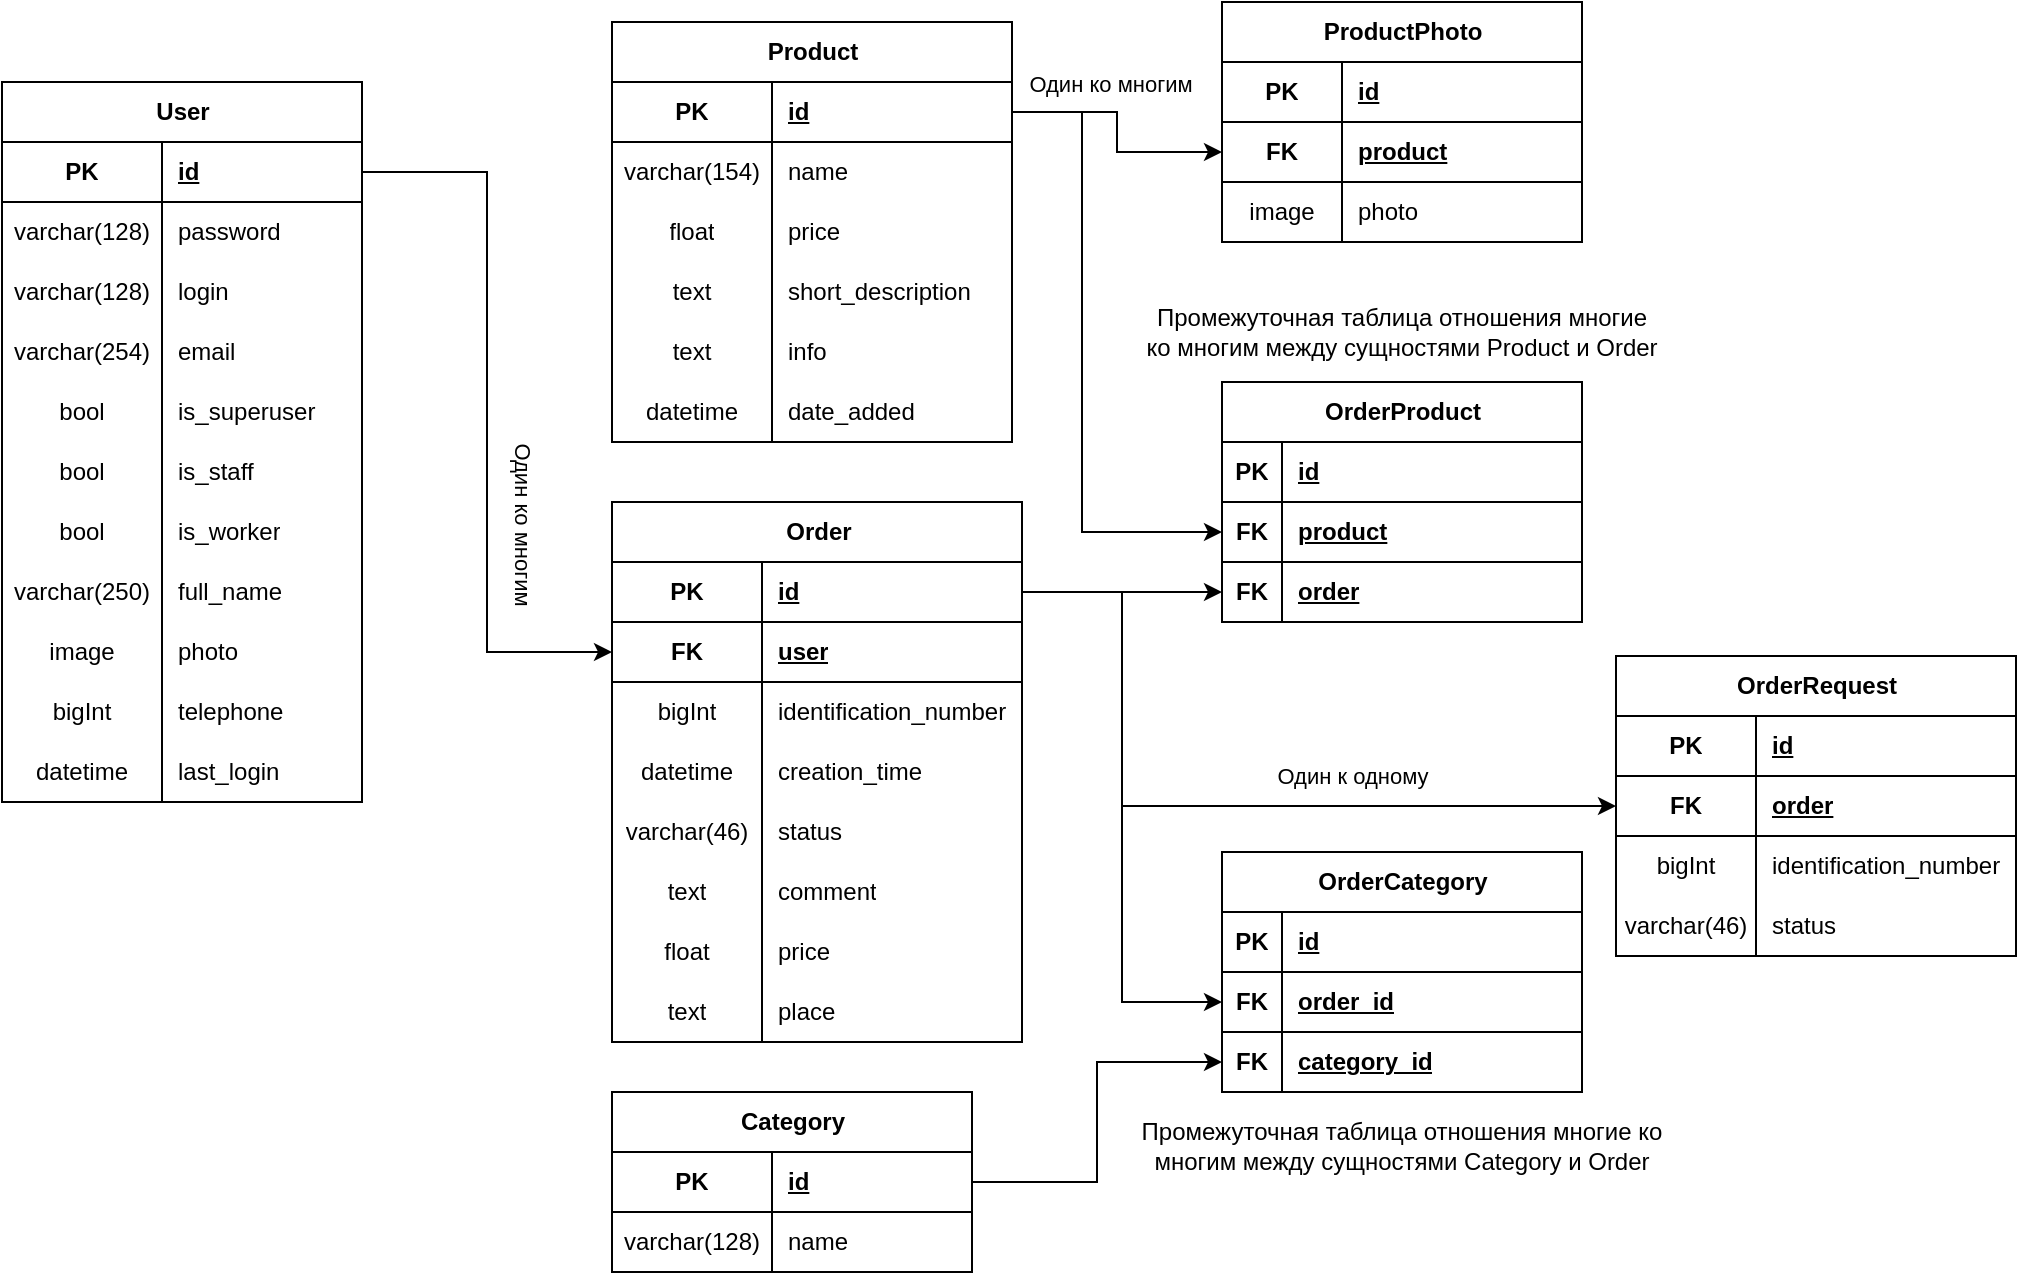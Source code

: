 <mxfile version="24.2.5" type="device">
  <diagram name="Страница — 1" id="gKGMimIWrAu0L_5JXQA2">
    <mxGraphModel dx="2868" dy="1672" grid="1" gridSize="10" guides="1" tooltips="1" connect="1" arrows="1" fold="1" page="1" pageScale="1" pageWidth="1200" pageHeight="700" math="0" shadow="0">
      <root>
        <mxCell id="0" />
        <mxCell id="1" parent="0" />
        <mxCell id="2tgYX00kkQDhnTIOku4Z-1" value="User" style="shape=table;startSize=30;container=1;collapsible=1;childLayout=tableLayout;fixedRows=1;rowLines=0;fontStyle=1;align=center;resizeLast=1;html=1;" parent="1" vertex="1">
          <mxGeometry x="97" y="73" width="180" height="360" as="geometry" />
        </mxCell>
        <mxCell id="2tgYX00kkQDhnTIOku4Z-2" value="" style="shape=tableRow;horizontal=0;startSize=0;swimlaneHead=0;swimlaneBody=0;fillColor=none;collapsible=0;dropTarget=0;points=[[0,0.5],[1,0.5]];portConstraint=eastwest;top=0;left=0;right=0;bottom=1;" parent="2tgYX00kkQDhnTIOku4Z-1" vertex="1">
          <mxGeometry y="30" width="180" height="30" as="geometry" />
        </mxCell>
        <mxCell id="2tgYX00kkQDhnTIOku4Z-3" value="PK" style="shape=partialRectangle;connectable=0;fillColor=none;top=0;left=0;bottom=0;right=0;fontStyle=1;overflow=hidden;whiteSpace=wrap;html=1;" parent="2tgYX00kkQDhnTIOku4Z-2" vertex="1">
          <mxGeometry width="80" height="30" as="geometry">
            <mxRectangle width="80" height="30" as="alternateBounds" />
          </mxGeometry>
        </mxCell>
        <mxCell id="2tgYX00kkQDhnTIOku4Z-4" value="id" style="shape=partialRectangle;connectable=0;fillColor=none;top=0;left=0;bottom=0;right=0;align=left;spacingLeft=6;fontStyle=5;overflow=hidden;whiteSpace=wrap;html=1;" parent="2tgYX00kkQDhnTIOku4Z-2" vertex="1">
          <mxGeometry x="80" width="100" height="30" as="geometry">
            <mxRectangle width="100" height="30" as="alternateBounds" />
          </mxGeometry>
        </mxCell>
        <mxCell id="2tgYX00kkQDhnTIOku4Z-5" value="" style="shape=tableRow;horizontal=0;startSize=0;swimlaneHead=0;swimlaneBody=0;fillColor=none;collapsible=0;dropTarget=0;points=[[0,0.5],[1,0.5]];portConstraint=eastwest;top=0;left=0;right=0;bottom=0;" parent="2tgYX00kkQDhnTIOku4Z-1" vertex="1">
          <mxGeometry y="60" width="180" height="30" as="geometry" />
        </mxCell>
        <mxCell id="2tgYX00kkQDhnTIOku4Z-6" value="varchar(128)" style="shape=partialRectangle;connectable=0;fillColor=none;top=0;left=0;bottom=0;right=0;editable=1;overflow=hidden;whiteSpace=wrap;html=1;" parent="2tgYX00kkQDhnTIOku4Z-5" vertex="1">
          <mxGeometry width="80" height="30" as="geometry">
            <mxRectangle width="80" height="30" as="alternateBounds" />
          </mxGeometry>
        </mxCell>
        <mxCell id="2tgYX00kkQDhnTIOku4Z-7" value="password" style="shape=partialRectangle;connectable=0;fillColor=none;top=0;left=0;bottom=0;right=0;align=left;spacingLeft=6;overflow=hidden;whiteSpace=wrap;html=1;" parent="2tgYX00kkQDhnTIOku4Z-5" vertex="1">
          <mxGeometry x="80" width="100" height="30" as="geometry">
            <mxRectangle width="100" height="30" as="alternateBounds" />
          </mxGeometry>
        </mxCell>
        <mxCell id="2tgYX00kkQDhnTIOku4Z-8" value="" style="shape=tableRow;horizontal=0;startSize=0;swimlaneHead=0;swimlaneBody=0;fillColor=none;collapsible=0;dropTarget=0;points=[[0,0.5],[1,0.5]];portConstraint=eastwest;top=0;left=0;right=0;bottom=0;" parent="2tgYX00kkQDhnTIOku4Z-1" vertex="1">
          <mxGeometry y="90" width="180" height="30" as="geometry" />
        </mxCell>
        <mxCell id="2tgYX00kkQDhnTIOku4Z-9" value="varchar(128)" style="shape=partialRectangle;connectable=0;fillColor=none;top=0;left=0;bottom=0;right=0;editable=1;overflow=hidden;whiteSpace=wrap;html=1;" parent="2tgYX00kkQDhnTIOku4Z-8" vertex="1">
          <mxGeometry width="80" height="30" as="geometry">
            <mxRectangle width="80" height="30" as="alternateBounds" />
          </mxGeometry>
        </mxCell>
        <mxCell id="2tgYX00kkQDhnTIOku4Z-10" value="login" style="shape=partialRectangle;connectable=0;fillColor=none;top=0;left=0;bottom=0;right=0;align=left;spacingLeft=6;overflow=hidden;whiteSpace=wrap;html=1;" parent="2tgYX00kkQDhnTIOku4Z-8" vertex="1">
          <mxGeometry x="80" width="100" height="30" as="geometry">
            <mxRectangle width="100" height="30" as="alternateBounds" />
          </mxGeometry>
        </mxCell>
        <mxCell id="2tgYX00kkQDhnTIOku4Z-11" value="" style="shape=tableRow;horizontal=0;startSize=0;swimlaneHead=0;swimlaneBody=0;fillColor=none;collapsible=0;dropTarget=0;points=[[0,0.5],[1,0.5]];portConstraint=eastwest;top=0;left=0;right=0;bottom=0;" parent="2tgYX00kkQDhnTIOku4Z-1" vertex="1">
          <mxGeometry y="120" width="180" height="30" as="geometry" />
        </mxCell>
        <mxCell id="2tgYX00kkQDhnTIOku4Z-12" value="varchar(254)" style="shape=partialRectangle;connectable=0;fillColor=none;top=0;left=0;bottom=0;right=0;editable=1;overflow=hidden;whiteSpace=wrap;html=1;" parent="2tgYX00kkQDhnTIOku4Z-11" vertex="1">
          <mxGeometry width="80" height="30" as="geometry">
            <mxRectangle width="80" height="30" as="alternateBounds" />
          </mxGeometry>
        </mxCell>
        <mxCell id="2tgYX00kkQDhnTIOku4Z-13" value="email" style="shape=partialRectangle;connectable=0;fillColor=none;top=0;left=0;bottom=0;right=0;align=left;spacingLeft=6;overflow=hidden;whiteSpace=wrap;html=1;" parent="2tgYX00kkQDhnTIOku4Z-11" vertex="1">
          <mxGeometry x="80" width="100" height="30" as="geometry">
            <mxRectangle width="100" height="30" as="alternateBounds" />
          </mxGeometry>
        </mxCell>
        <mxCell id="2tgYX00kkQDhnTIOku4Z-27" style="shape=tableRow;horizontal=0;startSize=0;swimlaneHead=0;swimlaneBody=0;fillColor=none;collapsible=0;dropTarget=0;points=[[0,0.5],[1,0.5]];portConstraint=eastwest;top=0;left=0;right=0;bottom=0;" parent="2tgYX00kkQDhnTIOku4Z-1" vertex="1">
          <mxGeometry y="150" width="180" height="30" as="geometry" />
        </mxCell>
        <mxCell id="2tgYX00kkQDhnTIOku4Z-28" value="bool" style="shape=partialRectangle;connectable=0;fillColor=none;top=0;left=0;bottom=0;right=0;editable=1;overflow=hidden;whiteSpace=wrap;html=1;" parent="2tgYX00kkQDhnTIOku4Z-27" vertex="1">
          <mxGeometry width="80" height="30" as="geometry">
            <mxRectangle width="80" height="30" as="alternateBounds" />
          </mxGeometry>
        </mxCell>
        <mxCell id="2tgYX00kkQDhnTIOku4Z-29" value="is_superuser" style="shape=partialRectangle;connectable=0;fillColor=none;top=0;left=0;bottom=0;right=0;align=left;spacingLeft=6;overflow=hidden;whiteSpace=wrap;html=1;" parent="2tgYX00kkQDhnTIOku4Z-27" vertex="1">
          <mxGeometry x="80" width="100" height="30" as="geometry">
            <mxRectangle width="100" height="30" as="alternateBounds" />
          </mxGeometry>
        </mxCell>
        <mxCell id="2tgYX00kkQDhnTIOku4Z-30" style="shape=tableRow;horizontal=0;startSize=0;swimlaneHead=0;swimlaneBody=0;fillColor=none;collapsible=0;dropTarget=0;points=[[0,0.5],[1,0.5]];portConstraint=eastwest;top=0;left=0;right=0;bottom=0;" parent="2tgYX00kkQDhnTIOku4Z-1" vertex="1">
          <mxGeometry y="180" width="180" height="30" as="geometry" />
        </mxCell>
        <mxCell id="2tgYX00kkQDhnTIOku4Z-31" value="bool" style="shape=partialRectangle;connectable=0;fillColor=none;top=0;left=0;bottom=0;right=0;editable=1;overflow=hidden;whiteSpace=wrap;html=1;" parent="2tgYX00kkQDhnTIOku4Z-30" vertex="1">
          <mxGeometry width="80" height="30" as="geometry">
            <mxRectangle width="80" height="30" as="alternateBounds" />
          </mxGeometry>
        </mxCell>
        <mxCell id="2tgYX00kkQDhnTIOku4Z-32" value="is_staff" style="shape=partialRectangle;connectable=0;fillColor=none;top=0;left=0;bottom=0;right=0;align=left;spacingLeft=6;overflow=hidden;whiteSpace=wrap;html=1;" parent="2tgYX00kkQDhnTIOku4Z-30" vertex="1">
          <mxGeometry x="80" width="100" height="30" as="geometry">
            <mxRectangle width="100" height="30" as="alternateBounds" />
          </mxGeometry>
        </mxCell>
        <mxCell id="2tgYX00kkQDhnTIOku4Z-33" style="shape=tableRow;horizontal=0;startSize=0;swimlaneHead=0;swimlaneBody=0;fillColor=none;collapsible=0;dropTarget=0;points=[[0,0.5],[1,0.5]];portConstraint=eastwest;top=0;left=0;right=0;bottom=0;" parent="2tgYX00kkQDhnTIOku4Z-1" vertex="1">
          <mxGeometry y="210" width="180" height="30" as="geometry" />
        </mxCell>
        <mxCell id="2tgYX00kkQDhnTIOku4Z-34" value="bool" style="shape=partialRectangle;connectable=0;fillColor=none;top=0;left=0;bottom=0;right=0;editable=1;overflow=hidden;whiteSpace=wrap;html=1;" parent="2tgYX00kkQDhnTIOku4Z-33" vertex="1">
          <mxGeometry width="80" height="30" as="geometry">
            <mxRectangle width="80" height="30" as="alternateBounds" />
          </mxGeometry>
        </mxCell>
        <mxCell id="2tgYX00kkQDhnTIOku4Z-35" value="is_worker" style="shape=partialRectangle;connectable=0;fillColor=none;top=0;left=0;bottom=0;right=0;align=left;spacingLeft=6;overflow=hidden;whiteSpace=wrap;html=1;" parent="2tgYX00kkQDhnTIOku4Z-33" vertex="1">
          <mxGeometry x="80" width="100" height="30" as="geometry">
            <mxRectangle width="100" height="30" as="alternateBounds" />
          </mxGeometry>
        </mxCell>
        <mxCell id="2tgYX00kkQDhnTIOku4Z-36" style="shape=tableRow;horizontal=0;startSize=0;swimlaneHead=0;swimlaneBody=0;fillColor=none;collapsible=0;dropTarget=0;points=[[0,0.5],[1,0.5]];portConstraint=eastwest;top=0;left=0;right=0;bottom=0;" parent="2tgYX00kkQDhnTIOku4Z-1" vertex="1">
          <mxGeometry y="240" width="180" height="30" as="geometry" />
        </mxCell>
        <mxCell id="2tgYX00kkQDhnTIOku4Z-37" value="varchar(250)" style="shape=partialRectangle;connectable=0;fillColor=none;top=0;left=0;bottom=0;right=0;editable=1;overflow=hidden;whiteSpace=wrap;html=1;" parent="2tgYX00kkQDhnTIOku4Z-36" vertex="1">
          <mxGeometry width="80" height="30" as="geometry">
            <mxRectangle width="80" height="30" as="alternateBounds" />
          </mxGeometry>
        </mxCell>
        <mxCell id="2tgYX00kkQDhnTIOku4Z-38" value="full_name" style="shape=partialRectangle;connectable=0;fillColor=none;top=0;left=0;bottom=0;right=0;align=left;spacingLeft=6;overflow=hidden;whiteSpace=wrap;html=1;" parent="2tgYX00kkQDhnTIOku4Z-36" vertex="1">
          <mxGeometry x="80" width="100" height="30" as="geometry">
            <mxRectangle width="100" height="30" as="alternateBounds" />
          </mxGeometry>
        </mxCell>
        <mxCell id="2tgYX00kkQDhnTIOku4Z-39" style="shape=tableRow;horizontal=0;startSize=0;swimlaneHead=0;swimlaneBody=0;fillColor=none;collapsible=0;dropTarget=0;points=[[0,0.5],[1,0.5]];portConstraint=eastwest;top=0;left=0;right=0;bottom=0;" parent="2tgYX00kkQDhnTIOku4Z-1" vertex="1">
          <mxGeometry y="270" width="180" height="30" as="geometry" />
        </mxCell>
        <mxCell id="2tgYX00kkQDhnTIOku4Z-40" value="image" style="shape=partialRectangle;connectable=0;fillColor=none;top=0;left=0;bottom=0;right=0;editable=1;overflow=hidden;whiteSpace=wrap;html=1;" parent="2tgYX00kkQDhnTIOku4Z-39" vertex="1">
          <mxGeometry width="80" height="30" as="geometry">
            <mxRectangle width="80" height="30" as="alternateBounds" />
          </mxGeometry>
        </mxCell>
        <mxCell id="2tgYX00kkQDhnTIOku4Z-41" value="photo" style="shape=partialRectangle;connectable=0;fillColor=none;top=0;left=0;bottom=0;right=0;align=left;spacingLeft=6;overflow=hidden;whiteSpace=wrap;html=1;" parent="2tgYX00kkQDhnTIOku4Z-39" vertex="1">
          <mxGeometry x="80" width="100" height="30" as="geometry">
            <mxRectangle width="100" height="30" as="alternateBounds" />
          </mxGeometry>
        </mxCell>
        <mxCell id="2tgYX00kkQDhnTIOku4Z-42" style="shape=tableRow;horizontal=0;startSize=0;swimlaneHead=0;swimlaneBody=0;fillColor=none;collapsible=0;dropTarget=0;points=[[0,0.5],[1,0.5]];portConstraint=eastwest;top=0;left=0;right=0;bottom=0;" parent="2tgYX00kkQDhnTIOku4Z-1" vertex="1">
          <mxGeometry y="300" width="180" height="30" as="geometry" />
        </mxCell>
        <mxCell id="2tgYX00kkQDhnTIOku4Z-43" value="bigInt" style="shape=partialRectangle;connectable=0;fillColor=none;top=0;left=0;bottom=0;right=0;editable=1;overflow=hidden;whiteSpace=wrap;html=1;" parent="2tgYX00kkQDhnTIOku4Z-42" vertex="1">
          <mxGeometry width="80" height="30" as="geometry">
            <mxRectangle width="80" height="30" as="alternateBounds" />
          </mxGeometry>
        </mxCell>
        <mxCell id="2tgYX00kkQDhnTIOku4Z-44" value="telephone" style="shape=partialRectangle;connectable=0;fillColor=none;top=0;left=0;bottom=0;right=0;align=left;spacingLeft=6;overflow=hidden;whiteSpace=wrap;html=1;" parent="2tgYX00kkQDhnTIOku4Z-42" vertex="1">
          <mxGeometry x="80" width="100" height="30" as="geometry">
            <mxRectangle width="100" height="30" as="alternateBounds" />
          </mxGeometry>
        </mxCell>
        <mxCell id="2tgYX00kkQDhnTIOku4Z-45" style="shape=tableRow;horizontal=0;startSize=0;swimlaneHead=0;swimlaneBody=0;fillColor=none;collapsible=0;dropTarget=0;points=[[0,0.5],[1,0.5]];portConstraint=eastwest;top=0;left=0;right=0;bottom=0;" parent="2tgYX00kkQDhnTIOku4Z-1" vertex="1">
          <mxGeometry y="330" width="180" height="30" as="geometry" />
        </mxCell>
        <mxCell id="2tgYX00kkQDhnTIOku4Z-46" value="datetime" style="shape=partialRectangle;connectable=0;fillColor=none;top=0;left=0;bottom=0;right=0;editable=1;overflow=hidden;whiteSpace=wrap;html=1;" parent="2tgYX00kkQDhnTIOku4Z-45" vertex="1">
          <mxGeometry width="80" height="30" as="geometry">
            <mxRectangle width="80" height="30" as="alternateBounds" />
          </mxGeometry>
        </mxCell>
        <mxCell id="2tgYX00kkQDhnTIOku4Z-47" value="last_login" style="shape=partialRectangle;connectable=0;fillColor=none;top=0;left=0;bottom=0;right=0;align=left;spacingLeft=6;overflow=hidden;whiteSpace=wrap;html=1;" parent="2tgYX00kkQDhnTIOku4Z-45" vertex="1">
          <mxGeometry x="80" width="100" height="30" as="geometry">
            <mxRectangle width="100" height="30" as="alternateBounds" />
          </mxGeometry>
        </mxCell>
        <mxCell id="2tgYX00kkQDhnTIOku4Z-48" value="Product" style="shape=table;startSize=30;container=1;collapsible=1;childLayout=tableLayout;fixedRows=1;rowLines=0;fontStyle=1;align=center;resizeLast=1;html=1;" parent="1" vertex="1">
          <mxGeometry x="402" y="43" width="200" height="210.0" as="geometry" />
        </mxCell>
        <mxCell id="2tgYX00kkQDhnTIOku4Z-49" value="" style="shape=tableRow;horizontal=0;startSize=0;swimlaneHead=0;swimlaneBody=0;fillColor=none;collapsible=0;dropTarget=0;points=[[0,0.5],[1,0.5]];portConstraint=eastwest;top=0;left=0;right=0;bottom=1;" parent="2tgYX00kkQDhnTIOku4Z-48" vertex="1">
          <mxGeometry y="30" width="200" height="30" as="geometry" />
        </mxCell>
        <mxCell id="2tgYX00kkQDhnTIOku4Z-50" value="PK" style="shape=partialRectangle;connectable=0;fillColor=none;top=0;left=0;bottom=0;right=0;fontStyle=1;overflow=hidden;whiteSpace=wrap;html=1;" parent="2tgYX00kkQDhnTIOku4Z-49" vertex="1">
          <mxGeometry width="80" height="30" as="geometry">
            <mxRectangle width="80" height="30" as="alternateBounds" />
          </mxGeometry>
        </mxCell>
        <mxCell id="2tgYX00kkQDhnTIOku4Z-51" value="id" style="shape=partialRectangle;connectable=0;fillColor=none;top=0;left=0;bottom=0;right=0;align=left;spacingLeft=6;fontStyle=5;overflow=hidden;whiteSpace=wrap;html=1;" parent="2tgYX00kkQDhnTIOku4Z-49" vertex="1">
          <mxGeometry x="80" width="120" height="30" as="geometry">
            <mxRectangle width="120" height="30" as="alternateBounds" />
          </mxGeometry>
        </mxCell>
        <mxCell id="2tgYX00kkQDhnTIOku4Z-52" value="" style="shape=tableRow;horizontal=0;startSize=0;swimlaneHead=0;swimlaneBody=0;fillColor=none;collapsible=0;dropTarget=0;points=[[0,0.5],[1,0.5]];portConstraint=eastwest;top=0;left=0;right=0;bottom=0;" parent="2tgYX00kkQDhnTIOku4Z-48" vertex="1">
          <mxGeometry y="60" width="200" height="30" as="geometry" />
        </mxCell>
        <mxCell id="2tgYX00kkQDhnTIOku4Z-53" value="varchar(154)" style="shape=partialRectangle;connectable=0;fillColor=none;top=0;left=0;bottom=0;right=0;editable=1;overflow=hidden;whiteSpace=wrap;html=1;" parent="2tgYX00kkQDhnTIOku4Z-52" vertex="1">
          <mxGeometry width="80" height="30" as="geometry">
            <mxRectangle width="80" height="30" as="alternateBounds" />
          </mxGeometry>
        </mxCell>
        <mxCell id="2tgYX00kkQDhnTIOku4Z-54" value="name" style="shape=partialRectangle;connectable=0;fillColor=none;top=0;left=0;bottom=0;right=0;align=left;spacingLeft=6;overflow=hidden;whiteSpace=wrap;html=1;" parent="2tgYX00kkQDhnTIOku4Z-52" vertex="1">
          <mxGeometry x="80" width="120" height="30" as="geometry">
            <mxRectangle width="120" height="30" as="alternateBounds" />
          </mxGeometry>
        </mxCell>
        <mxCell id="2tgYX00kkQDhnTIOku4Z-55" value="" style="shape=tableRow;horizontal=0;startSize=0;swimlaneHead=0;swimlaneBody=0;fillColor=none;collapsible=0;dropTarget=0;points=[[0,0.5],[1,0.5]];portConstraint=eastwest;top=0;left=0;right=0;bottom=0;" parent="2tgYX00kkQDhnTIOku4Z-48" vertex="1">
          <mxGeometry y="90" width="200" height="30" as="geometry" />
        </mxCell>
        <mxCell id="2tgYX00kkQDhnTIOku4Z-56" value="float" style="shape=partialRectangle;connectable=0;fillColor=none;top=0;left=0;bottom=0;right=0;editable=1;overflow=hidden;whiteSpace=wrap;html=1;" parent="2tgYX00kkQDhnTIOku4Z-55" vertex="1">
          <mxGeometry width="80" height="30" as="geometry">
            <mxRectangle width="80" height="30" as="alternateBounds" />
          </mxGeometry>
        </mxCell>
        <mxCell id="2tgYX00kkQDhnTIOku4Z-57" value="price" style="shape=partialRectangle;connectable=0;fillColor=none;top=0;left=0;bottom=0;right=0;align=left;spacingLeft=6;overflow=hidden;whiteSpace=wrap;html=1;" parent="2tgYX00kkQDhnTIOku4Z-55" vertex="1">
          <mxGeometry x="80" width="120" height="30" as="geometry">
            <mxRectangle width="120" height="30" as="alternateBounds" />
          </mxGeometry>
        </mxCell>
        <mxCell id="2tgYX00kkQDhnTIOku4Z-61" style="shape=tableRow;horizontal=0;startSize=0;swimlaneHead=0;swimlaneBody=0;fillColor=none;collapsible=0;dropTarget=0;points=[[0,0.5],[1,0.5]];portConstraint=eastwest;top=0;left=0;right=0;bottom=0;" parent="2tgYX00kkQDhnTIOku4Z-48" vertex="1">
          <mxGeometry y="120" width="200" height="30" as="geometry" />
        </mxCell>
        <mxCell id="2tgYX00kkQDhnTIOku4Z-62" value="text" style="shape=partialRectangle;connectable=0;fillColor=none;top=0;left=0;bottom=0;right=0;editable=1;overflow=hidden;whiteSpace=wrap;html=1;" parent="2tgYX00kkQDhnTIOku4Z-61" vertex="1">
          <mxGeometry width="80" height="30" as="geometry">
            <mxRectangle width="80" height="30" as="alternateBounds" />
          </mxGeometry>
        </mxCell>
        <mxCell id="2tgYX00kkQDhnTIOku4Z-63" value="short_description" style="shape=partialRectangle;connectable=0;fillColor=none;top=0;left=0;bottom=0;right=0;align=left;spacingLeft=6;overflow=hidden;whiteSpace=wrap;html=1;" parent="2tgYX00kkQDhnTIOku4Z-61" vertex="1">
          <mxGeometry x="80" width="120" height="30" as="geometry">
            <mxRectangle width="120" height="30" as="alternateBounds" />
          </mxGeometry>
        </mxCell>
        <mxCell id="PQWA2Xz6hefCJS-usVrG-20" style="shape=tableRow;horizontal=0;startSize=0;swimlaneHead=0;swimlaneBody=0;fillColor=none;collapsible=0;dropTarget=0;points=[[0,0.5],[1,0.5]];portConstraint=eastwest;top=0;left=0;right=0;bottom=0;" parent="2tgYX00kkQDhnTIOku4Z-48" vertex="1">
          <mxGeometry y="150" width="200" height="30" as="geometry" />
        </mxCell>
        <mxCell id="PQWA2Xz6hefCJS-usVrG-21" value="text" style="shape=partialRectangle;connectable=0;fillColor=none;top=0;left=0;bottom=0;right=0;editable=1;overflow=hidden;whiteSpace=wrap;html=1;" parent="PQWA2Xz6hefCJS-usVrG-20" vertex="1">
          <mxGeometry width="80" height="30" as="geometry">
            <mxRectangle width="80" height="30" as="alternateBounds" />
          </mxGeometry>
        </mxCell>
        <mxCell id="PQWA2Xz6hefCJS-usVrG-22" value="info" style="shape=partialRectangle;connectable=0;fillColor=none;top=0;left=0;bottom=0;right=0;align=left;spacingLeft=6;overflow=hidden;whiteSpace=wrap;html=1;" parent="PQWA2Xz6hefCJS-usVrG-20" vertex="1">
          <mxGeometry x="80" width="120" height="30" as="geometry">
            <mxRectangle width="120" height="30" as="alternateBounds" />
          </mxGeometry>
        </mxCell>
        <mxCell id="2tgYX00kkQDhnTIOku4Z-147" style="shape=tableRow;horizontal=0;startSize=0;swimlaneHead=0;swimlaneBody=0;fillColor=none;collapsible=0;dropTarget=0;points=[[0,0.5],[1,0.5]];portConstraint=eastwest;top=0;left=0;right=0;bottom=0;" parent="2tgYX00kkQDhnTIOku4Z-48" vertex="1">
          <mxGeometry y="180" width="200" height="30" as="geometry" />
        </mxCell>
        <mxCell id="2tgYX00kkQDhnTIOku4Z-148" value="datetime" style="shape=partialRectangle;connectable=0;fillColor=none;top=0;left=0;bottom=0;right=0;editable=1;overflow=hidden;whiteSpace=wrap;html=1;" parent="2tgYX00kkQDhnTIOku4Z-147" vertex="1">
          <mxGeometry width="80" height="30" as="geometry">
            <mxRectangle width="80" height="30" as="alternateBounds" />
          </mxGeometry>
        </mxCell>
        <mxCell id="2tgYX00kkQDhnTIOku4Z-149" value="date_added" style="shape=partialRectangle;connectable=0;fillColor=none;top=0;left=0;bottom=0;right=0;align=left;spacingLeft=6;overflow=hidden;whiteSpace=wrap;html=1;" parent="2tgYX00kkQDhnTIOku4Z-147" vertex="1">
          <mxGeometry x="80" width="120" height="30" as="geometry">
            <mxRectangle width="120" height="30" as="alternateBounds" />
          </mxGeometry>
        </mxCell>
        <mxCell id="2tgYX00kkQDhnTIOku4Z-64" value="ProductPhoto" style="shape=table;startSize=30;container=1;collapsible=1;childLayout=tableLayout;fixedRows=1;rowLines=0;fontStyle=1;align=center;resizeLast=1;html=1;" parent="1" vertex="1">
          <mxGeometry x="707" y="33" width="180" height="120" as="geometry">
            <mxRectangle x="670" y="50" width="110" height="30" as="alternateBounds" />
          </mxGeometry>
        </mxCell>
        <mxCell id="2tgYX00kkQDhnTIOku4Z-65" value="" style="shape=tableRow;horizontal=0;startSize=0;swimlaneHead=0;swimlaneBody=0;fillColor=none;collapsible=0;dropTarget=0;points=[[0,0.5],[1,0.5]];portConstraint=eastwest;top=0;left=0;right=0;bottom=1;" parent="2tgYX00kkQDhnTIOku4Z-64" vertex="1">
          <mxGeometry y="30" width="180" height="30" as="geometry" />
        </mxCell>
        <mxCell id="2tgYX00kkQDhnTIOku4Z-66" value="PK" style="shape=partialRectangle;connectable=0;fillColor=none;top=0;left=0;bottom=0;right=0;fontStyle=1;overflow=hidden;whiteSpace=wrap;html=1;" parent="2tgYX00kkQDhnTIOku4Z-65" vertex="1">
          <mxGeometry width="60" height="30" as="geometry">
            <mxRectangle width="60" height="30" as="alternateBounds" />
          </mxGeometry>
        </mxCell>
        <mxCell id="2tgYX00kkQDhnTIOku4Z-67" value="id" style="shape=partialRectangle;connectable=0;fillColor=none;top=0;left=0;bottom=0;right=0;align=left;spacingLeft=6;fontStyle=5;overflow=hidden;whiteSpace=wrap;html=1;" parent="2tgYX00kkQDhnTIOku4Z-65" vertex="1">
          <mxGeometry x="60" width="120" height="30" as="geometry">
            <mxRectangle width="120" height="30" as="alternateBounds" />
          </mxGeometry>
        </mxCell>
        <mxCell id="2tgYX00kkQDhnTIOku4Z-77" style="shape=tableRow;horizontal=0;startSize=0;swimlaneHead=0;swimlaneBody=0;fillColor=none;collapsible=0;dropTarget=0;points=[[0,0.5],[1,0.5]];portConstraint=eastwest;top=0;left=0;right=0;bottom=1;" parent="2tgYX00kkQDhnTIOku4Z-64" vertex="1">
          <mxGeometry y="60" width="180" height="30" as="geometry" />
        </mxCell>
        <mxCell id="2tgYX00kkQDhnTIOku4Z-78" value="FK" style="shape=partialRectangle;connectable=0;fillColor=none;top=0;left=0;bottom=0;right=0;fontStyle=1;overflow=hidden;whiteSpace=wrap;html=1;" parent="2tgYX00kkQDhnTIOku4Z-77" vertex="1">
          <mxGeometry width="60" height="30" as="geometry">
            <mxRectangle width="60" height="30" as="alternateBounds" />
          </mxGeometry>
        </mxCell>
        <mxCell id="2tgYX00kkQDhnTIOku4Z-79" value="product" style="shape=partialRectangle;connectable=0;fillColor=none;top=0;left=0;bottom=0;right=0;align=left;spacingLeft=6;fontStyle=5;overflow=hidden;whiteSpace=wrap;html=1;" parent="2tgYX00kkQDhnTIOku4Z-77" vertex="1">
          <mxGeometry x="60" width="120" height="30" as="geometry">
            <mxRectangle width="120" height="30" as="alternateBounds" />
          </mxGeometry>
        </mxCell>
        <mxCell id="2tgYX00kkQDhnTIOku4Z-68" value="" style="shape=tableRow;horizontal=0;startSize=0;swimlaneHead=0;swimlaneBody=0;fillColor=none;collapsible=0;dropTarget=0;points=[[0,0.5],[1,0.5]];portConstraint=eastwest;top=0;left=0;right=0;bottom=0;" parent="2tgYX00kkQDhnTIOku4Z-64" vertex="1">
          <mxGeometry y="90" width="180" height="30" as="geometry" />
        </mxCell>
        <mxCell id="2tgYX00kkQDhnTIOku4Z-69" value="image" style="shape=partialRectangle;connectable=0;fillColor=none;top=0;left=0;bottom=0;right=0;editable=1;overflow=hidden;whiteSpace=wrap;html=1;" parent="2tgYX00kkQDhnTIOku4Z-68" vertex="1">
          <mxGeometry width="60" height="30" as="geometry">
            <mxRectangle width="60" height="30" as="alternateBounds" />
          </mxGeometry>
        </mxCell>
        <mxCell id="2tgYX00kkQDhnTIOku4Z-70" value="photo" style="shape=partialRectangle;connectable=0;fillColor=none;top=0;left=0;bottom=0;right=0;align=left;spacingLeft=6;overflow=hidden;whiteSpace=wrap;html=1;" parent="2tgYX00kkQDhnTIOku4Z-68" vertex="1">
          <mxGeometry x="60" width="120" height="30" as="geometry">
            <mxRectangle width="120" height="30" as="alternateBounds" />
          </mxGeometry>
        </mxCell>
        <mxCell id="2tgYX00kkQDhnTIOku4Z-80" value="Order" style="shape=table;startSize=30;container=1;collapsible=1;childLayout=tableLayout;fixedRows=1;rowLines=0;fontStyle=1;align=center;resizeLast=1;html=1;" parent="1" vertex="1">
          <mxGeometry x="402" y="283" width="205" height="270.0" as="geometry" />
        </mxCell>
        <mxCell id="2tgYX00kkQDhnTIOku4Z-81" value="" style="shape=tableRow;horizontal=0;startSize=0;swimlaneHead=0;swimlaneBody=0;fillColor=none;collapsible=0;dropTarget=0;points=[[0,0.5],[1,0.5]];portConstraint=eastwest;top=0;left=0;right=0;bottom=1;" parent="2tgYX00kkQDhnTIOku4Z-80" vertex="1">
          <mxGeometry y="30" width="205" height="30" as="geometry" />
        </mxCell>
        <mxCell id="2tgYX00kkQDhnTIOku4Z-82" value="PK" style="shape=partialRectangle;connectable=0;fillColor=none;top=0;left=0;bottom=0;right=0;fontStyle=1;overflow=hidden;whiteSpace=wrap;html=1;" parent="2tgYX00kkQDhnTIOku4Z-81" vertex="1">
          <mxGeometry width="75" height="30" as="geometry">
            <mxRectangle width="75" height="30" as="alternateBounds" />
          </mxGeometry>
        </mxCell>
        <mxCell id="2tgYX00kkQDhnTIOku4Z-83" value="id" style="shape=partialRectangle;connectable=0;fillColor=none;top=0;left=0;bottom=0;right=0;align=left;spacingLeft=6;fontStyle=5;overflow=hidden;whiteSpace=wrap;html=1;" parent="2tgYX00kkQDhnTIOku4Z-81" vertex="1">
          <mxGeometry x="75" width="130" height="30" as="geometry">
            <mxRectangle width="130" height="30" as="alternateBounds" />
          </mxGeometry>
        </mxCell>
        <mxCell id="2tgYX00kkQDhnTIOku4Z-93" style="shape=tableRow;horizontal=0;startSize=0;swimlaneHead=0;swimlaneBody=0;fillColor=none;collapsible=0;dropTarget=0;points=[[0,0.5],[1,0.5]];portConstraint=eastwest;top=0;left=0;right=0;bottom=1;" parent="2tgYX00kkQDhnTIOku4Z-80" vertex="1">
          <mxGeometry y="60" width="205" height="30" as="geometry" />
        </mxCell>
        <mxCell id="2tgYX00kkQDhnTIOku4Z-94" value="FK" style="shape=partialRectangle;connectable=0;fillColor=none;top=0;left=0;bottom=0;right=0;fontStyle=1;overflow=hidden;whiteSpace=wrap;html=1;" parent="2tgYX00kkQDhnTIOku4Z-93" vertex="1">
          <mxGeometry width="75" height="30" as="geometry">
            <mxRectangle width="75" height="30" as="alternateBounds" />
          </mxGeometry>
        </mxCell>
        <mxCell id="2tgYX00kkQDhnTIOku4Z-95" value="user" style="shape=partialRectangle;connectable=0;fillColor=none;top=0;left=0;bottom=0;right=0;align=left;spacingLeft=6;fontStyle=5;overflow=hidden;whiteSpace=wrap;html=1;" parent="2tgYX00kkQDhnTIOku4Z-93" vertex="1">
          <mxGeometry x="75" width="130" height="30" as="geometry">
            <mxRectangle width="130" height="30" as="alternateBounds" />
          </mxGeometry>
        </mxCell>
        <mxCell id="2tgYX00kkQDhnTIOku4Z-84" value="" style="shape=tableRow;horizontal=0;startSize=0;swimlaneHead=0;swimlaneBody=0;fillColor=none;collapsible=0;dropTarget=0;points=[[0,0.5],[1,0.5]];portConstraint=eastwest;top=0;left=0;right=0;bottom=0;" parent="2tgYX00kkQDhnTIOku4Z-80" vertex="1">
          <mxGeometry y="90" width="205" height="30" as="geometry" />
        </mxCell>
        <mxCell id="2tgYX00kkQDhnTIOku4Z-85" value="bigInt" style="shape=partialRectangle;connectable=0;fillColor=none;top=0;left=0;bottom=0;right=0;editable=1;overflow=hidden;whiteSpace=wrap;html=1;" parent="2tgYX00kkQDhnTIOku4Z-84" vertex="1">
          <mxGeometry width="75" height="30" as="geometry">
            <mxRectangle width="75" height="30" as="alternateBounds" />
          </mxGeometry>
        </mxCell>
        <mxCell id="2tgYX00kkQDhnTIOku4Z-86" value="identification_number" style="shape=partialRectangle;connectable=0;fillColor=none;top=0;left=0;bottom=0;right=0;align=left;spacingLeft=6;overflow=hidden;whiteSpace=wrap;html=1;" parent="2tgYX00kkQDhnTIOku4Z-84" vertex="1">
          <mxGeometry x="75" width="130" height="30" as="geometry">
            <mxRectangle width="130" height="30" as="alternateBounds" />
          </mxGeometry>
        </mxCell>
        <mxCell id="2tgYX00kkQDhnTIOku4Z-150" style="shape=tableRow;horizontal=0;startSize=0;swimlaneHead=0;swimlaneBody=0;fillColor=none;collapsible=0;dropTarget=0;points=[[0,0.5],[1,0.5]];portConstraint=eastwest;top=0;left=0;right=0;bottom=0;" parent="2tgYX00kkQDhnTIOku4Z-80" vertex="1">
          <mxGeometry y="120" width="205" height="30" as="geometry" />
        </mxCell>
        <mxCell id="2tgYX00kkQDhnTIOku4Z-151" value="datetime" style="shape=partialRectangle;connectable=0;fillColor=none;top=0;left=0;bottom=0;right=0;editable=1;overflow=hidden;whiteSpace=wrap;html=1;" parent="2tgYX00kkQDhnTIOku4Z-150" vertex="1">
          <mxGeometry width="75" height="30" as="geometry">
            <mxRectangle width="75" height="30" as="alternateBounds" />
          </mxGeometry>
        </mxCell>
        <mxCell id="2tgYX00kkQDhnTIOku4Z-152" value="creation_time" style="shape=partialRectangle;connectable=0;fillColor=none;top=0;left=0;bottom=0;right=0;align=left;spacingLeft=6;overflow=hidden;whiteSpace=wrap;html=1;" parent="2tgYX00kkQDhnTIOku4Z-150" vertex="1">
          <mxGeometry x="75" width="130" height="30" as="geometry">
            <mxRectangle width="130" height="30" as="alternateBounds" />
          </mxGeometry>
        </mxCell>
        <mxCell id="2tgYX00kkQDhnTIOku4Z-153" style="shape=tableRow;horizontal=0;startSize=0;swimlaneHead=0;swimlaneBody=0;fillColor=none;collapsible=0;dropTarget=0;points=[[0,0.5],[1,0.5]];portConstraint=eastwest;top=0;left=0;right=0;bottom=0;" parent="2tgYX00kkQDhnTIOku4Z-80" vertex="1">
          <mxGeometry y="150" width="205" height="30" as="geometry" />
        </mxCell>
        <mxCell id="2tgYX00kkQDhnTIOku4Z-154" value="varchar(46)" style="shape=partialRectangle;connectable=0;fillColor=none;top=0;left=0;bottom=0;right=0;editable=1;overflow=hidden;whiteSpace=wrap;html=1;" parent="2tgYX00kkQDhnTIOku4Z-153" vertex="1">
          <mxGeometry width="75" height="30" as="geometry">
            <mxRectangle width="75" height="30" as="alternateBounds" />
          </mxGeometry>
        </mxCell>
        <mxCell id="2tgYX00kkQDhnTIOku4Z-155" value="status" style="shape=partialRectangle;connectable=0;fillColor=none;top=0;left=0;bottom=0;right=0;align=left;spacingLeft=6;overflow=hidden;whiteSpace=wrap;html=1;" parent="2tgYX00kkQDhnTIOku4Z-153" vertex="1">
          <mxGeometry x="75" width="130" height="30" as="geometry">
            <mxRectangle width="130" height="30" as="alternateBounds" />
          </mxGeometry>
        </mxCell>
        <mxCell id="2tgYX00kkQDhnTIOku4Z-167" style="shape=tableRow;horizontal=0;startSize=0;swimlaneHead=0;swimlaneBody=0;fillColor=none;collapsible=0;dropTarget=0;points=[[0,0.5],[1,0.5]];portConstraint=eastwest;top=0;left=0;right=0;bottom=0;" parent="2tgYX00kkQDhnTIOku4Z-80" vertex="1">
          <mxGeometry y="180" width="205" height="30" as="geometry" />
        </mxCell>
        <mxCell id="2tgYX00kkQDhnTIOku4Z-168" value="text" style="shape=partialRectangle;connectable=0;fillColor=none;top=0;left=0;bottom=0;right=0;editable=1;overflow=hidden;whiteSpace=wrap;html=1;" parent="2tgYX00kkQDhnTIOku4Z-167" vertex="1">
          <mxGeometry width="75" height="30" as="geometry">
            <mxRectangle width="75" height="30" as="alternateBounds" />
          </mxGeometry>
        </mxCell>
        <mxCell id="2tgYX00kkQDhnTIOku4Z-169" value="comment" style="shape=partialRectangle;connectable=0;fillColor=none;top=0;left=0;bottom=0;right=0;align=left;spacingLeft=6;overflow=hidden;whiteSpace=wrap;html=1;" parent="2tgYX00kkQDhnTIOku4Z-167" vertex="1">
          <mxGeometry x="75" width="130" height="30" as="geometry">
            <mxRectangle width="130" height="30" as="alternateBounds" />
          </mxGeometry>
        </mxCell>
        <mxCell id="PQWA2Xz6hefCJS-usVrG-23" style="shape=tableRow;horizontal=0;startSize=0;swimlaneHead=0;swimlaneBody=0;fillColor=none;collapsible=0;dropTarget=0;points=[[0,0.5],[1,0.5]];portConstraint=eastwest;top=0;left=0;right=0;bottom=0;" parent="2tgYX00kkQDhnTIOku4Z-80" vertex="1">
          <mxGeometry y="210" width="205" height="30" as="geometry" />
        </mxCell>
        <mxCell id="PQWA2Xz6hefCJS-usVrG-24" value="float" style="shape=partialRectangle;connectable=0;fillColor=none;top=0;left=0;bottom=0;right=0;editable=1;overflow=hidden;whiteSpace=wrap;html=1;" parent="PQWA2Xz6hefCJS-usVrG-23" vertex="1">
          <mxGeometry width="75" height="30" as="geometry">
            <mxRectangle width="75" height="30" as="alternateBounds" />
          </mxGeometry>
        </mxCell>
        <mxCell id="PQWA2Xz6hefCJS-usVrG-25" value="price" style="shape=partialRectangle;connectable=0;fillColor=none;top=0;left=0;bottom=0;right=0;align=left;spacingLeft=6;overflow=hidden;whiteSpace=wrap;html=1;" parent="PQWA2Xz6hefCJS-usVrG-23" vertex="1">
          <mxGeometry x="75" width="130" height="30" as="geometry">
            <mxRectangle width="130" height="30" as="alternateBounds" />
          </mxGeometry>
        </mxCell>
        <mxCell id="PQWA2Xz6hefCJS-usVrG-26" style="shape=tableRow;horizontal=0;startSize=0;swimlaneHead=0;swimlaneBody=0;fillColor=none;collapsible=0;dropTarget=0;points=[[0,0.5],[1,0.5]];portConstraint=eastwest;top=0;left=0;right=0;bottom=0;" parent="2tgYX00kkQDhnTIOku4Z-80" vertex="1">
          <mxGeometry y="240" width="205" height="30" as="geometry" />
        </mxCell>
        <mxCell id="PQWA2Xz6hefCJS-usVrG-27" value="text" style="shape=partialRectangle;connectable=0;fillColor=none;top=0;left=0;bottom=0;right=0;editable=1;overflow=hidden;whiteSpace=wrap;html=1;" parent="PQWA2Xz6hefCJS-usVrG-26" vertex="1">
          <mxGeometry width="75" height="30" as="geometry">
            <mxRectangle width="75" height="30" as="alternateBounds" />
          </mxGeometry>
        </mxCell>
        <mxCell id="PQWA2Xz6hefCJS-usVrG-28" value="place" style="shape=partialRectangle;connectable=0;fillColor=none;top=0;left=0;bottom=0;right=0;align=left;spacingLeft=6;overflow=hidden;whiteSpace=wrap;html=1;" parent="PQWA2Xz6hefCJS-usVrG-26" vertex="1">
          <mxGeometry x="75" width="130" height="30" as="geometry">
            <mxRectangle width="130" height="30" as="alternateBounds" />
          </mxGeometry>
        </mxCell>
        <mxCell id="2tgYX00kkQDhnTIOku4Z-96" value="Category" style="shape=table;startSize=30;container=1;collapsible=1;childLayout=tableLayout;fixedRows=1;rowLines=0;fontStyle=1;align=center;resizeLast=1;html=1;" parent="1" vertex="1">
          <mxGeometry x="402" y="578" width="180" height="90" as="geometry" />
        </mxCell>
        <mxCell id="2tgYX00kkQDhnTIOku4Z-97" value="" style="shape=tableRow;horizontal=0;startSize=0;swimlaneHead=0;swimlaneBody=0;fillColor=none;collapsible=0;dropTarget=0;points=[[0,0.5],[1,0.5]];portConstraint=eastwest;top=0;left=0;right=0;bottom=1;" parent="2tgYX00kkQDhnTIOku4Z-96" vertex="1">
          <mxGeometry y="30" width="180" height="30" as="geometry" />
        </mxCell>
        <mxCell id="2tgYX00kkQDhnTIOku4Z-98" value="PK" style="shape=partialRectangle;connectable=0;fillColor=none;top=0;left=0;bottom=0;right=0;fontStyle=1;overflow=hidden;whiteSpace=wrap;html=1;" parent="2tgYX00kkQDhnTIOku4Z-97" vertex="1">
          <mxGeometry width="80" height="30" as="geometry">
            <mxRectangle width="80" height="30" as="alternateBounds" />
          </mxGeometry>
        </mxCell>
        <mxCell id="2tgYX00kkQDhnTIOku4Z-99" value="id" style="shape=partialRectangle;connectable=0;fillColor=none;top=0;left=0;bottom=0;right=0;align=left;spacingLeft=6;fontStyle=5;overflow=hidden;whiteSpace=wrap;html=1;" parent="2tgYX00kkQDhnTIOku4Z-97" vertex="1">
          <mxGeometry x="80" width="100" height="30" as="geometry">
            <mxRectangle width="100" height="30" as="alternateBounds" />
          </mxGeometry>
        </mxCell>
        <mxCell id="2tgYX00kkQDhnTIOku4Z-100" value="" style="shape=tableRow;horizontal=0;startSize=0;swimlaneHead=0;swimlaneBody=0;fillColor=none;collapsible=0;dropTarget=0;points=[[0,0.5],[1,0.5]];portConstraint=eastwest;top=0;left=0;right=0;bottom=0;" parent="2tgYX00kkQDhnTIOku4Z-96" vertex="1">
          <mxGeometry y="60" width="180" height="30" as="geometry" />
        </mxCell>
        <mxCell id="2tgYX00kkQDhnTIOku4Z-101" value="varchar(128)" style="shape=partialRectangle;connectable=0;fillColor=none;top=0;left=0;bottom=0;right=0;editable=1;overflow=hidden;whiteSpace=wrap;html=1;" parent="2tgYX00kkQDhnTIOku4Z-100" vertex="1">
          <mxGeometry width="80" height="30" as="geometry">
            <mxRectangle width="80" height="30" as="alternateBounds" />
          </mxGeometry>
        </mxCell>
        <mxCell id="2tgYX00kkQDhnTIOku4Z-102" value="name" style="shape=partialRectangle;connectable=0;fillColor=none;top=0;left=0;bottom=0;right=0;align=left;spacingLeft=6;overflow=hidden;whiteSpace=wrap;html=1;" parent="2tgYX00kkQDhnTIOku4Z-100" vertex="1">
          <mxGeometry x="80" width="100" height="30" as="geometry">
            <mxRectangle width="100" height="30" as="alternateBounds" />
          </mxGeometry>
        </mxCell>
        <mxCell id="2tgYX00kkQDhnTIOku4Z-109" value="OrderCategory" style="shape=table;startSize=30;container=1;collapsible=1;childLayout=tableLayout;fixedRows=1;rowLines=0;fontStyle=1;align=center;resizeLast=1;html=1;" parent="1" vertex="1">
          <mxGeometry x="707" y="458" width="180" height="120" as="geometry" />
        </mxCell>
        <mxCell id="2tgYX00kkQDhnTIOku4Z-110" value="" style="shape=tableRow;horizontal=0;startSize=0;swimlaneHead=0;swimlaneBody=0;fillColor=none;collapsible=0;dropTarget=0;points=[[0,0.5],[1,0.5]];portConstraint=eastwest;top=0;left=0;right=0;bottom=1;" parent="2tgYX00kkQDhnTIOku4Z-109" vertex="1">
          <mxGeometry y="30" width="180" height="30" as="geometry" />
        </mxCell>
        <mxCell id="2tgYX00kkQDhnTIOku4Z-111" value="PK" style="shape=partialRectangle;connectable=0;fillColor=none;top=0;left=0;bottom=0;right=0;fontStyle=1;overflow=hidden;whiteSpace=wrap;html=1;" parent="2tgYX00kkQDhnTIOku4Z-110" vertex="1">
          <mxGeometry width="30" height="30" as="geometry">
            <mxRectangle width="30" height="30" as="alternateBounds" />
          </mxGeometry>
        </mxCell>
        <mxCell id="2tgYX00kkQDhnTIOku4Z-112" value="id" style="shape=partialRectangle;connectable=0;fillColor=none;top=0;left=0;bottom=0;right=0;align=left;spacingLeft=6;fontStyle=5;overflow=hidden;whiteSpace=wrap;html=1;" parent="2tgYX00kkQDhnTIOku4Z-110" vertex="1">
          <mxGeometry x="30" width="150" height="30" as="geometry">
            <mxRectangle width="150" height="30" as="alternateBounds" />
          </mxGeometry>
        </mxCell>
        <mxCell id="2tgYX00kkQDhnTIOku4Z-122" style="shape=tableRow;horizontal=0;startSize=0;swimlaneHead=0;swimlaneBody=0;fillColor=none;collapsible=0;dropTarget=0;points=[[0,0.5],[1,0.5]];portConstraint=eastwest;top=0;left=0;right=0;bottom=1;" parent="2tgYX00kkQDhnTIOku4Z-109" vertex="1">
          <mxGeometry y="60" width="180" height="30" as="geometry" />
        </mxCell>
        <mxCell id="2tgYX00kkQDhnTIOku4Z-123" value="FK" style="shape=partialRectangle;connectable=0;fillColor=none;top=0;left=0;bottom=0;right=0;fontStyle=1;overflow=hidden;whiteSpace=wrap;html=1;" parent="2tgYX00kkQDhnTIOku4Z-122" vertex="1">
          <mxGeometry width="30" height="30" as="geometry">
            <mxRectangle width="30" height="30" as="alternateBounds" />
          </mxGeometry>
        </mxCell>
        <mxCell id="2tgYX00kkQDhnTIOku4Z-124" value="order_id" style="shape=partialRectangle;connectable=0;fillColor=none;top=0;left=0;bottom=0;right=0;align=left;spacingLeft=6;fontStyle=5;overflow=hidden;whiteSpace=wrap;html=1;" parent="2tgYX00kkQDhnTIOku4Z-122" vertex="1">
          <mxGeometry x="30" width="150" height="30" as="geometry">
            <mxRectangle width="150" height="30" as="alternateBounds" />
          </mxGeometry>
        </mxCell>
        <mxCell id="2tgYX00kkQDhnTIOku4Z-125" style="shape=tableRow;horizontal=0;startSize=0;swimlaneHead=0;swimlaneBody=0;fillColor=none;collapsible=0;dropTarget=0;points=[[0,0.5],[1,0.5]];portConstraint=eastwest;top=0;left=0;right=0;bottom=1;" parent="2tgYX00kkQDhnTIOku4Z-109" vertex="1">
          <mxGeometry y="90" width="180" height="30" as="geometry" />
        </mxCell>
        <mxCell id="2tgYX00kkQDhnTIOku4Z-126" value="FK" style="shape=partialRectangle;connectable=0;fillColor=none;top=0;left=0;bottom=0;right=0;fontStyle=1;overflow=hidden;whiteSpace=wrap;html=1;" parent="2tgYX00kkQDhnTIOku4Z-125" vertex="1">
          <mxGeometry width="30" height="30" as="geometry">
            <mxRectangle width="30" height="30" as="alternateBounds" />
          </mxGeometry>
        </mxCell>
        <mxCell id="2tgYX00kkQDhnTIOku4Z-127" value="category_id" style="shape=partialRectangle;connectable=0;fillColor=none;top=0;left=0;bottom=0;right=0;align=left;spacingLeft=6;fontStyle=5;overflow=hidden;whiteSpace=wrap;html=1;" parent="2tgYX00kkQDhnTIOku4Z-125" vertex="1">
          <mxGeometry x="30" width="150" height="30" as="geometry">
            <mxRectangle width="150" height="30" as="alternateBounds" />
          </mxGeometry>
        </mxCell>
        <mxCell id="2tgYX00kkQDhnTIOku4Z-128" value="OrderProduct" style="shape=table;startSize=30;container=1;collapsible=1;childLayout=tableLayout;fixedRows=1;rowLines=0;fontStyle=1;align=center;resizeLast=1;html=1;" parent="1" vertex="1">
          <mxGeometry x="707" y="223" width="180" height="120" as="geometry" />
        </mxCell>
        <mxCell id="2tgYX00kkQDhnTIOku4Z-129" value="" style="shape=tableRow;horizontal=0;startSize=0;swimlaneHead=0;swimlaneBody=0;fillColor=none;collapsible=0;dropTarget=0;points=[[0,0.5],[1,0.5]];portConstraint=eastwest;top=0;left=0;right=0;bottom=1;" parent="2tgYX00kkQDhnTIOku4Z-128" vertex="1">
          <mxGeometry y="30" width="180" height="30" as="geometry" />
        </mxCell>
        <mxCell id="2tgYX00kkQDhnTIOku4Z-130" value="PK" style="shape=partialRectangle;connectable=0;fillColor=none;top=0;left=0;bottom=0;right=0;fontStyle=1;overflow=hidden;whiteSpace=wrap;html=1;" parent="2tgYX00kkQDhnTIOku4Z-129" vertex="1">
          <mxGeometry width="30" height="30" as="geometry">
            <mxRectangle width="30" height="30" as="alternateBounds" />
          </mxGeometry>
        </mxCell>
        <mxCell id="2tgYX00kkQDhnTIOku4Z-131" value="id" style="shape=partialRectangle;connectable=0;fillColor=none;top=0;left=0;bottom=0;right=0;align=left;spacingLeft=6;fontStyle=5;overflow=hidden;whiteSpace=wrap;html=1;" parent="2tgYX00kkQDhnTIOku4Z-129" vertex="1">
          <mxGeometry x="30" width="150" height="30" as="geometry">
            <mxRectangle width="150" height="30" as="alternateBounds" />
          </mxGeometry>
        </mxCell>
        <mxCell id="2tgYX00kkQDhnTIOku4Z-144" style="shape=tableRow;horizontal=0;startSize=0;swimlaneHead=0;swimlaneBody=0;fillColor=none;collapsible=0;dropTarget=0;points=[[0,0.5],[1,0.5]];portConstraint=eastwest;top=0;left=0;right=0;bottom=1;" parent="2tgYX00kkQDhnTIOku4Z-128" vertex="1">
          <mxGeometry y="60" width="180" height="30" as="geometry" />
        </mxCell>
        <mxCell id="2tgYX00kkQDhnTIOku4Z-145" value="FK" style="shape=partialRectangle;connectable=0;fillColor=none;top=0;left=0;bottom=0;right=0;fontStyle=1;overflow=hidden;whiteSpace=wrap;html=1;" parent="2tgYX00kkQDhnTIOku4Z-144" vertex="1">
          <mxGeometry width="30" height="30" as="geometry">
            <mxRectangle width="30" height="30" as="alternateBounds" />
          </mxGeometry>
        </mxCell>
        <mxCell id="2tgYX00kkQDhnTIOku4Z-146" value="product" style="shape=partialRectangle;connectable=0;fillColor=none;top=0;left=0;bottom=0;right=0;align=left;spacingLeft=6;fontStyle=5;overflow=hidden;whiteSpace=wrap;html=1;" parent="2tgYX00kkQDhnTIOku4Z-144" vertex="1">
          <mxGeometry x="30" width="150" height="30" as="geometry">
            <mxRectangle width="150" height="30" as="alternateBounds" />
          </mxGeometry>
        </mxCell>
        <mxCell id="2tgYX00kkQDhnTIOku4Z-141" style="shape=tableRow;horizontal=0;startSize=0;swimlaneHead=0;swimlaneBody=0;fillColor=none;collapsible=0;dropTarget=0;points=[[0,0.5],[1,0.5]];portConstraint=eastwest;top=0;left=0;right=0;bottom=1;" parent="2tgYX00kkQDhnTIOku4Z-128" vertex="1">
          <mxGeometry y="90" width="180" height="30" as="geometry" />
        </mxCell>
        <mxCell id="2tgYX00kkQDhnTIOku4Z-142" value="FK" style="shape=partialRectangle;connectable=0;fillColor=none;top=0;left=0;bottom=0;right=0;fontStyle=1;overflow=hidden;whiteSpace=wrap;html=1;" parent="2tgYX00kkQDhnTIOku4Z-141" vertex="1">
          <mxGeometry width="30" height="30" as="geometry">
            <mxRectangle width="30" height="30" as="alternateBounds" />
          </mxGeometry>
        </mxCell>
        <mxCell id="2tgYX00kkQDhnTIOku4Z-143" value="order" style="shape=partialRectangle;connectable=0;fillColor=none;top=0;left=0;bottom=0;right=0;align=left;spacingLeft=6;fontStyle=5;overflow=hidden;whiteSpace=wrap;html=1;" parent="2tgYX00kkQDhnTIOku4Z-141" vertex="1">
          <mxGeometry x="30" width="150" height="30" as="geometry">
            <mxRectangle width="150" height="30" as="alternateBounds" />
          </mxGeometry>
        </mxCell>
        <mxCell id="2tgYX00kkQDhnTIOku4Z-156" style="edgeStyle=orthogonalEdgeStyle;rounded=0;orthogonalLoop=1;jettySize=auto;html=1;exitX=1;exitY=0.5;exitDx=0;exitDy=0;entryX=0;entryY=0.5;entryDx=0;entryDy=0;" parent="1" source="2tgYX00kkQDhnTIOku4Z-49" target="2tgYX00kkQDhnTIOku4Z-77" edge="1">
          <mxGeometry relative="1" as="geometry" />
        </mxCell>
        <mxCell id="2tgYX00kkQDhnTIOku4Z-157" value="Один ко многим" style="edgeLabel;html=1;align=center;verticalAlign=middle;resizable=0;points=[];" parent="2tgYX00kkQDhnTIOku4Z-156" vertex="1" connectable="0">
          <mxGeometry x="-0.216" y="-1" relative="1" as="geometry">
            <mxPoint y="-15" as="offset" />
          </mxGeometry>
        </mxCell>
        <mxCell id="2tgYX00kkQDhnTIOku4Z-159" style="edgeStyle=orthogonalEdgeStyle;rounded=0;orthogonalLoop=1;jettySize=auto;html=1;exitX=1;exitY=0.5;exitDx=0;exitDy=0;entryX=0;entryY=0.5;entryDx=0;entryDy=0;" parent="1" source="2tgYX00kkQDhnTIOku4Z-2" target="2tgYX00kkQDhnTIOku4Z-93" edge="1">
          <mxGeometry relative="1" as="geometry" />
        </mxCell>
        <mxCell id="2tgYX00kkQDhnTIOku4Z-160" value="Один ко многим" style="edgeLabel;html=1;align=center;verticalAlign=middle;resizable=0;points=[];rotation=90;" parent="2tgYX00kkQDhnTIOku4Z-159" vertex="1" connectable="0">
          <mxGeometry x="0.182" y="-1" relative="1" as="geometry">
            <mxPoint x="19" y="23" as="offset" />
          </mxGeometry>
        </mxCell>
        <mxCell id="2tgYX00kkQDhnTIOku4Z-161" style="edgeStyle=orthogonalEdgeStyle;rounded=0;orthogonalLoop=1;jettySize=auto;html=1;exitX=1;exitY=0.5;exitDx=0;exitDy=0;entryX=0;entryY=0.5;entryDx=0;entryDy=0;" parent="1" source="2tgYX00kkQDhnTIOku4Z-49" target="2tgYX00kkQDhnTIOku4Z-144" edge="1">
          <mxGeometry relative="1" as="geometry">
            <Array as="points">
              <mxPoint x="637" y="88" />
              <mxPoint x="637" y="298" />
            </Array>
          </mxGeometry>
        </mxCell>
        <mxCell id="2tgYX00kkQDhnTIOku4Z-162" style="edgeStyle=orthogonalEdgeStyle;rounded=0;orthogonalLoop=1;jettySize=auto;html=1;exitX=1;exitY=0.5;exitDx=0;exitDy=0;entryX=0;entryY=0.5;entryDx=0;entryDy=0;" parent="1" source="2tgYX00kkQDhnTIOku4Z-81" target="2tgYX00kkQDhnTIOku4Z-141" edge="1">
          <mxGeometry relative="1" as="geometry" />
        </mxCell>
        <mxCell id="2tgYX00kkQDhnTIOku4Z-163" value="Промежуточная таблица отношения многие ко многим между сущностями Product и Order" style="text;html=1;align=center;verticalAlign=middle;whiteSpace=wrap;rounded=0;" parent="1" vertex="1">
          <mxGeometry x="667" y="183" width="260" height="30" as="geometry" />
        </mxCell>
        <mxCell id="2tgYX00kkQDhnTIOku4Z-164" style="edgeStyle=orthogonalEdgeStyle;rounded=0;orthogonalLoop=1;jettySize=auto;html=1;exitX=1;exitY=0.5;exitDx=0;exitDy=0;entryX=0;entryY=0.5;entryDx=0;entryDy=0;" parent="1" source="2tgYX00kkQDhnTIOku4Z-81" target="2tgYX00kkQDhnTIOku4Z-122" edge="1">
          <mxGeometry relative="1" as="geometry" />
        </mxCell>
        <mxCell id="2tgYX00kkQDhnTIOku4Z-165" style="edgeStyle=orthogonalEdgeStyle;rounded=0;orthogonalLoop=1;jettySize=auto;html=1;exitX=1;exitY=0.5;exitDx=0;exitDy=0;entryX=0;entryY=0.5;entryDx=0;entryDy=0;" parent="1" source="2tgYX00kkQDhnTIOku4Z-97" target="2tgYX00kkQDhnTIOku4Z-125" edge="1">
          <mxGeometry relative="1" as="geometry" />
        </mxCell>
        <mxCell id="2tgYX00kkQDhnTIOku4Z-166" value="Промежуточная таблица отношения многие ко многим между сущностями Category и Order" style="text;html=1;align=center;verticalAlign=middle;whiteSpace=wrap;rounded=0;" parent="1" vertex="1">
          <mxGeometry x="662" y="590" width="270" height="30" as="geometry" />
        </mxCell>
        <mxCell id="h1Ib8dv5QoSfPvTb6W7N-1" value="OrderRequest" style="shape=table;startSize=30;container=1;collapsible=1;childLayout=tableLayout;fixedRows=1;rowLines=0;fontStyle=1;align=center;resizeLast=1;html=1;" vertex="1" parent="1">
          <mxGeometry x="904" y="360" width="200" height="150" as="geometry" />
        </mxCell>
        <mxCell id="h1Ib8dv5QoSfPvTb6W7N-2" value="" style="shape=tableRow;horizontal=0;startSize=0;swimlaneHead=0;swimlaneBody=0;fillColor=none;collapsible=0;dropTarget=0;points=[[0,0.5],[1,0.5]];portConstraint=eastwest;top=0;left=0;right=0;bottom=1;" vertex="1" parent="h1Ib8dv5QoSfPvTb6W7N-1">
          <mxGeometry y="30" width="200" height="30" as="geometry" />
        </mxCell>
        <mxCell id="h1Ib8dv5QoSfPvTb6W7N-3" value="PK" style="shape=partialRectangle;connectable=0;fillColor=none;top=0;left=0;bottom=0;right=0;fontStyle=1;overflow=hidden;whiteSpace=wrap;html=1;" vertex="1" parent="h1Ib8dv5QoSfPvTb6W7N-2">
          <mxGeometry width="70" height="30" as="geometry">
            <mxRectangle width="70" height="30" as="alternateBounds" />
          </mxGeometry>
        </mxCell>
        <mxCell id="h1Ib8dv5QoSfPvTb6W7N-4" value="id" style="shape=partialRectangle;connectable=0;fillColor=none;top=0;left=0;bottom=0;right=0;align=left;spacingLeft=6;fontStyle=5;overflow=hidden;whiteSpace=wrap;html=1;" vertex="1" parent="h1Ib8dv5QoSfPvTb6W7N-2">
          <mxGeometry x="70" width="130" height="30" as="geometry">
            <mxRectangle width="130" height="30" as="alternateBounds" />
          </mxGeometry>
        </mxCell>
        <mxCell id="h1Ib8dv5QoSfPvTb6W7N-14" style="shape=tableRow;horizontal=0;startSize=0;swimlaneHead=0;swimlaneBody=0;fillColor=none;collapsible=0;dropTarget=0;points=[[0,0.5],[1,0.5]];portConstraint=eastwest;top=0;left=0;right=0;bottom=1;" vertex="1" parent="h1Ib8dv5QoSfPvTb6W7N-1">
          <mxGeometry y="60" width="200" height="30" as="geometry" />
        </mxCell>
        <mxCell id="h1Ib8dv5QoSfPvTb6W7N-15" value="FK" style="shape=partialRectangle;connectable=0;fillColor=none;top=0;left=0;bottom=0;right=0;fontStyle=1;overflow=hidden;whiteSpace=wrap;html=1;" vertex="1" parent="h1Ib8dv5QoSfPvTb6W7N-14">
          <mxGeometry width="70" height="30" as="geometry">
            <mxRectangle width="70" height="30" as="alternateBounds" />
          </mxGeometry>
        </mxCell>
        <mxCell id="h1Ib8dv5QoSfPvTb6W7N-16" value="order" style="shape=partialRectangle;connectable=0;fillColor=none;top=0;left=0;bottom=0;right=0;align=left;spacingLeft=6;fontStyle=5;overflow=hidden;whiteSpace=wrap;html=1;" vertex="1" parent="h1Ib8dv5QoSfPvTb6W7N-14">
          <mxGeometry x="70" width="130" height="30" as="geometry">
            <mxRectangle width="130" height="30" as="alternateBounds" />
          </mxGeometry>
        </mxCell>
        <mxCell id="h1Ib8dv5QoSfPvTb6W7N-5" value="" style="shape=tableRow;horizontal=0;startSize=0;swimlaneHead=0;swimlaneBody=0;fillColor=none;collapsible=0;dropTarget=0;points=[[0,0.5],[1,0.5]];portConstraint=eastwest;top=0;left=0;right=0;bottom=0;" vertex="1" parent="h1Ib8dv5QoSfPvTb6W7N-1">
          <mxGeometry y="90" width="200" height="30" as="geometry" />
        </mxCell>
        <mxCell id="h1Ib8dv5QoSfPvTb6W7N-6" value="bigInt" style="shape=partialRectangle;connectable=0;fillColor=none;top=0;left=0;bottom=0;right=0;editable=1;overflow=hidden;whiteSpace=wrap;html=1;" vertex="1" parent="h1Ib8dv5QoSfPvTb6W7N-5">
          <mxGeometry width="70" height="30" as="geometry">
            <mxRectangle width="70" height="30" as="alternateBounds" />
          </mxGeometry>
        </mxCell>
        <mxCell id="h1Ib8dv5QoSfPvTb6W7N-7" value="identification_number" style="shape=partialRectangle;connectable=0;fillColor=none;top=0;left=0;bottom=0;right=0;align=left;spacingLeft=6;overflow=hidden;whiteSpace=wrap;html=1;" vertex="1" parent="h1Ib8dv5QoSfPvTb6W7N-5">
          <mxGeometry x="70" width="130" height="30" as="geometry">
            <mxRectangle width="130" height="30" as="alternateBounds" />
          </mxGeometry>
        </mxCell>
        <mxCell id="h1Ib8dv5QoSfPvTb6W7N-8" value="" style="shape=tableRow;horizontal=0;startSize=0;swimlaneHead=0;swimlaneBody=0;fillColor=none;collapsible=0;dropTarget=0;points=[[0,0.5],[1,0.5]];portConstraint=eastwest;top=0;left=0;right=0;bottom=0;" vertex="1" parent="h1Ib8dv5QoSfPvTb6W7N-1">
          <mxGeometry y="120" width="200" height="30" as="geometry" />
        </mxCell>
        <mxCell id="h1Ib8dv5QoSfPvTb6W7N-9" value="varchar(46)" style="shape=partialRectangle;connectable=0;fillColor=none;top=0;left=0;bottom=0;right=0;editable=1;overflow=hidden;whiteSpace=wrap;html=1;" vertex="1" parent="h1Ib8dv5QoSfPvTb6W7N-8">
          <mxGeometry width="70" height="30" as="geometry">
            <mxRectangle width="70" height="30" as="alternateBounds" />
          </mxGeometry>
        </mxCell>
        <mxCell id="h1Ib8dv5QoSfPvTb6W7N-10" value="status" style="shape=partialRectangle;connectable=0;fillColor=none;top=0;left=0;bottom=0;right=0;align=left;spacingLeft=6;overflow=hidden;whiteSpace=wrap;html=1;" vertex="1" parent="h1Ib8dv5QoSfPvTb6W7N-8">
          <mxGeometry x="70" width="130" height="30" as="geometry">
            <mxRectangle width="130" height="30" as="alternateBounds" />
          </mxGeometry>
        </mxCell>
        <mxCell id="h1Ib8dv5QoSfPvTb6W7N-17" style="edgeStyle=orthogonalEdgeStyle;rounded=0;orthogonalLoop=1;jettySize=auto;html=1;exitX=1;exitY=0.5;exitDx=0;exitDy=0;entryX=0;entryY=0.5;entryDx=0;entryDy=0;" edge="1" parent="1" source="2tgYX00kkQDhnTIOku4Z-81" target="h1Ib8dv5QoSfPvTb6W7N-14">
          <mxGeometry relative="1" as="geometry">
            <Array as="points">
              <mxPoint x="657" y="328" />
              <mxPoint x="657" y="435" />
            </Array>
          </mxGeometry>
        </mxCell>
        <mxCell id="h1Ib8dv5QoSfPvTb6W7N-18" value="Один к одному" style="edgeLabel;html=1;align=center;verticalAlign=middle;resizable=0;points=[];" vertex="1" connectable="0" parent="h1Ib8dv5QoSfPvTb6W7N-17">
          <mxGeometry x="0.346" relative="1" as="geometry">
            <mxPoint y="-15" as="offset" />
          </mxGeometry>
        </mxCell>
      </root>
    </mxGraphModel>
  </diagram>
</mxfile>
